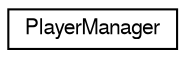 digraph G
{
  edge [fontname="FreeSans",fontsize="10",labelfontname="FreeSans",labelfontsize="10"];
  node [fontname="FreeSans",fontsize="10",shape=record];
  rankdir="LR";
  Node1 [label="PlayerManager",height=0.2,width=0.4,color="black", fillcolor="white", style="filled",URL="$class_player_manager.html"];
}
